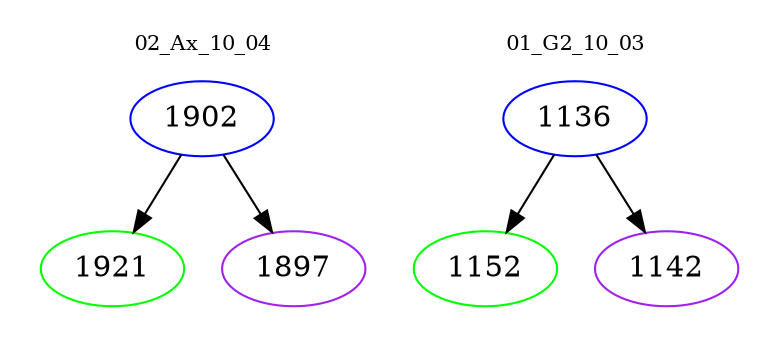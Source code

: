 digraph{
subgraph cluster_0 {
color = white
label = "02_Ax_10_04";
fontsize=10;
T0_1902 [label="1902", color="blue"]
T0_1902 -> T0_1921 [color="black"]
T0_1921 [label="1921", color="green"]
T0_1902 -> T0_1897 [color="black"]
T0_1897 [label="1897", color="purple"]
}
subgraph cluster_1 {
color = white
label = "01_G2_10_03";
fontsize=10;
T1_1136 [label="1136", color="blue"]
T1_1136 -> T1_1152 [color="black"]
T1_1152 [label="1152", color="green"]
T1_1136 -> T1_1142 [color="black"]
T1_1142 [label="1142", color="purple"]
}
}
